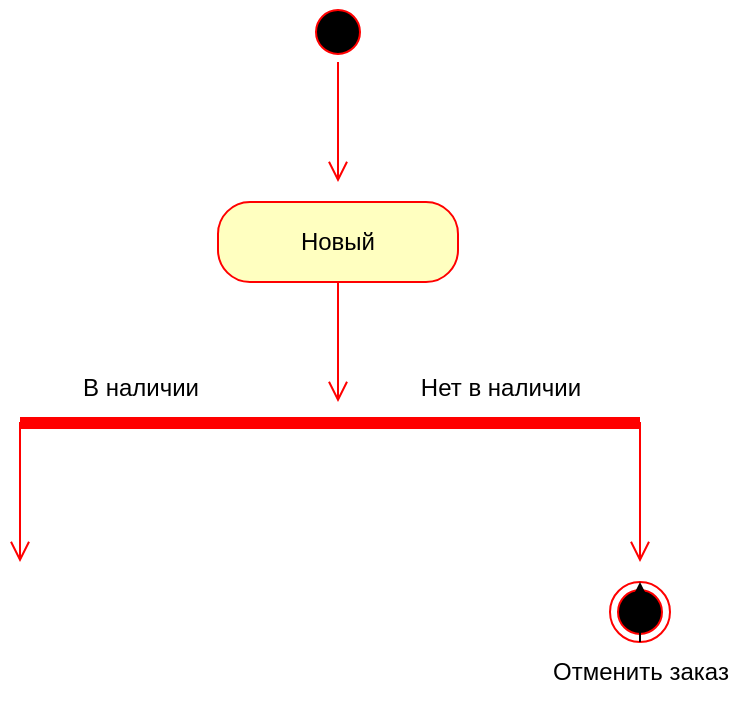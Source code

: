 <mxfile version="26.2.14">
  <diagram name="Страница — 1" id="ogdtJT-pXTGMNtcuUdoC">
    <mxGraphModel dx="1426" dy="777" grid="1" gridSize="10" guides="1" tooltips="1" connect="1" arrows="1" fold="1" page="1" pageScale="1" pageWidth="827" pageHeight="1169" math="0" shadow="0">
      <root>
        <mxCell id="0" />
        <mxCell id="1" parent="0" />
        <mxCell id="aBsbY-hczr1kAWlXZtOC-1" value="" style="ellipse;html=1;shape=startState;fillColor=#000000;strokeColor=#ff0000;" vertex="1" parent="1">
          <mxGeometry x="384" y="40" width="30" height="30" as="geometry" />
        </mxCell>
        <mxCell id="aBsbY-hczr1kAWlXZtOC-2" value="" style="edgeStyle=orthogonalEdgeStyle;html=1;verticalAlign=bottom;endArrow=open;endSize=8;strokeColor=#ff0000;rounded=0;" edge="1" source="aBsbY-hczr1kAWlXZtOC-1" parent="1">
          <mxGeometry relative="1" as="geometry">
            <mxPoint x="399" y="130" as="targetPoint" />
          </mxGeometry>
        </mxCell>
        <mxCell id="aBsbY-hczr1kAWlXZtOC-3" value="Новый" style="rounded=1;whiteSpace=wrap;html=1;arcSize=40;fontColor=#000000;fillColor=#ffffc0;strokeColor=#ff0000;" vertex="1" parent="1">
          <mxGeometry x="339" y="140" width="120" height="40" as="geometry" />
        </mxCell>
        <mxCell id="aBsbY-hczr1kAWlXZtOC-4" value="" style="edgeStyle=orthogonalEdgeStyle;html=1;verticalAlign=bottom;endArrow=open;endSize=8;strokeColor=#ff0000;rounded=0;" edge="1" source="aBsbY-hczr1kAWlXZtOC-3" parent="1">
          <mxGeometry relative="1" as="geometry">
            <mxPoint x="399" y="240" as="targetPoint" />
          </mxGeometry>
        </mxCell>
        <mxCell id="aBsbY-hczr1kAWlXZtOC-11" value="&lt;div&gt;&lt;/div&gt;" style="shape=line;html=1;strokeWidth=6;strokeColor=#ff0000;" vertex="1" parent="1">
          <mxGeometry x="240" y="250" width="310" height="1" as="geometry" />
        </mxCell>
        <mxCell id="aBsbY-hczr1kAWlXZtOC-15" value="" style="edgeStyle=orthogonalEdgeStyle;html=1;verticalAlign=bottom;endArrow=open;endSize=8;strokeColor=#ff0000;rounded=0;" edge="1" parent="1">
          <mxGeometry relative="1" as="geometry">
            <mxPoint x="550" y="320" as="targetPoint" />
            <mxPoint x="550" y="250" as="sourcePoint" />
          </mxGeometry>
        </mxCell>
        <mxCell id="aBsbY-hczr1kAWlXZtOC-16" value="" style="edgeStyle=orthogonalEdgeStyle;html=1;verticalAlign=bottom;endArrow=open;endSize=8;strokeColor=#ff0000;rounded=0;" edge="1" parent="1">
          <mxGeometry relative="1" as="geometry">
            <mxPoint x="240" y="320" as="targetPoint" />
            <mxPoint x="240" y="250" as="sourcePoint" />
            <Array as="points">
              <mxPoint x="240" y="320" />
            </Array>
          </mxGeometry>
        </mxCell>
        <mxCell id="aBsbY-hczr1kAWlXZtOC-21" value="В наличии" style="text;html=1;align=center;verticalAlign=middle;resizable=0;points=[];autosize=1;strokeColor=none;fillColor=none;" vertex="1" parent="1">
          <mxGeometry x="260" y="218" width="80" height="30" as="geometry" />
        </mxCell>
        <mxCell id="aBsbY-hczr1kAWlXZtOC-22" value="Нет в наличии" style="text;html=1;align=center;verticalAlign=middle;resizable=0;points=[];autosize=1;strokeColor=none;fillColor=none;" vertex="1" parent="1">
          <mxGeometry x="430" y="218" width="100" height="30" as="geometry" />
        </mxCell>
        <mxCell id="aBsbY-hczr1kAWlXZtOC-23" value="" style="ellipse;html=1;shape=endState;fillColor=#000000;strokeColor=#ff0000;" vertex="1" parent="1">
          <mxGeometry x="535" y="330" width="30" height="30" as="geometry" />
        </mxCell>
        <mxCell id="aBsbY-hczr1kAWlXZtOC-24" style="edgeStyle=orthogonalEdgeStyle;rounded=0;orthogonalLoop=1;jettySize=auto;html=1;exitX=0.5;exitY=1;exitDx=0;exitDy=0;entryX=0.5;entryY=0;entryDx=0;entryDy=0;" edge="1" parent="1" source="aBsbY-hczr1kAWlXZtOC-23" target="aBsbY-hczr1kAWlXZtOC-23">
          <mxGeometry relative="1" as="geometry" />
        </mxCell>
        <mxCell id="aBsbY-hczr1kAWlXZtOC-25" value="Отменить заказ" style="text;html=1;align=center;verticalAlign=middle;resizable=0;points=[];autosize=1;strokeColor=none;fillColor=none;" vertex="1" parent="1">
          <mxGeometry x="495" y="360" width="110" height="30" as="geometry" />
        </mxCell>
      </root>
    </mxGraphModel>
  </diagram>
</mxfile>
